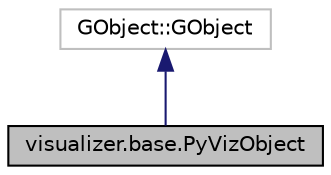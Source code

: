 digraph "visualizer.base.PyVizObject"
{
 // LATEX_PDF_SIZE
  edge [fontname="Helvetica",fontsize="10",labelfontname="Helvetica",labelfontsize="10"];
  node [fontname="Helvetica",fontsize="10",shape=record];
  Node1 [label="visualizer.base.PyVizObject",height=0.2,width=0.4,color="black", fillcolor="grey75", style="filled", fontcolor="black",tooltip="PyVizObject class."];
  Node2 -> Node1 [dir="back",color="midnightblue",fontsize="10",style="solid",fontname="Helvetica"];
  Node2 [label="GObject::GObject",height=0.2,width=0.4,color="grey75", fillcolor="white", style="filled",tooltip=" "];
}
